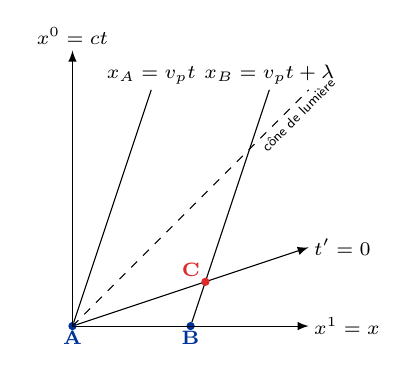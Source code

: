 %% document-wide tikz options and styles

\tikzset{%
  >=latex, % option for nice arrows
  inner sep=0pt,%
  outer sep=2pt,%
  mark coordinate/.style={inner sep=0pt,outer sep=0pt,minimum size=3pt,
    fill=black,circle}%
}
\begin{tikzpicture}
  \sf
  \definecolor{red}{RGB}{221,42,43}
  \definecolor{green}{RGB}{105,182,40}
  \definecolor{blue}{RGB}{0,51,153}
  \definecolor{orange}{RGB}{192,128,64}
  \definecolor{gray}{RGB}{107,108,110}

  %% some definitions
  \scriptsize
  %% characteristic points
  \coordinate[mark coordinate, fill=blue] (A) at (0,0);
  \coordinate[mark coordinate, fill=blue] (B) at (1.5,0);


  \draw[->] (0,0) -- (0,3.5) node[above] {$x^0=ct$};
  \draw[->] (0,0) -- (3,0) node[right] {$x^1=x$};

  \draw[dashed] (0,0) -- (3,3) node[below right, rotate=45, xshift=-1cm] {\tiny cône de lumière};

  \draw (A) -- (1,3) node[above] {$x_A=v_pt$};
  \draw (B) -- (2.5,3) node[above] {$x_B=v_pt+\lambda$};

  \draw[->] (A) -- (3, 1) node[right] {$t'=0$};

  \coordinate[mark coordinate, fill=red] (C) at (1.688,0.562);
  \draw (A) node[below, blue] {$\mathbf{A}$};
  \draw (B) node[below, blue] {$\mathbf{B}$};
  \draw (C) node[above left, red] {$\mathbf{C}$};

\end{tikzpicture}

